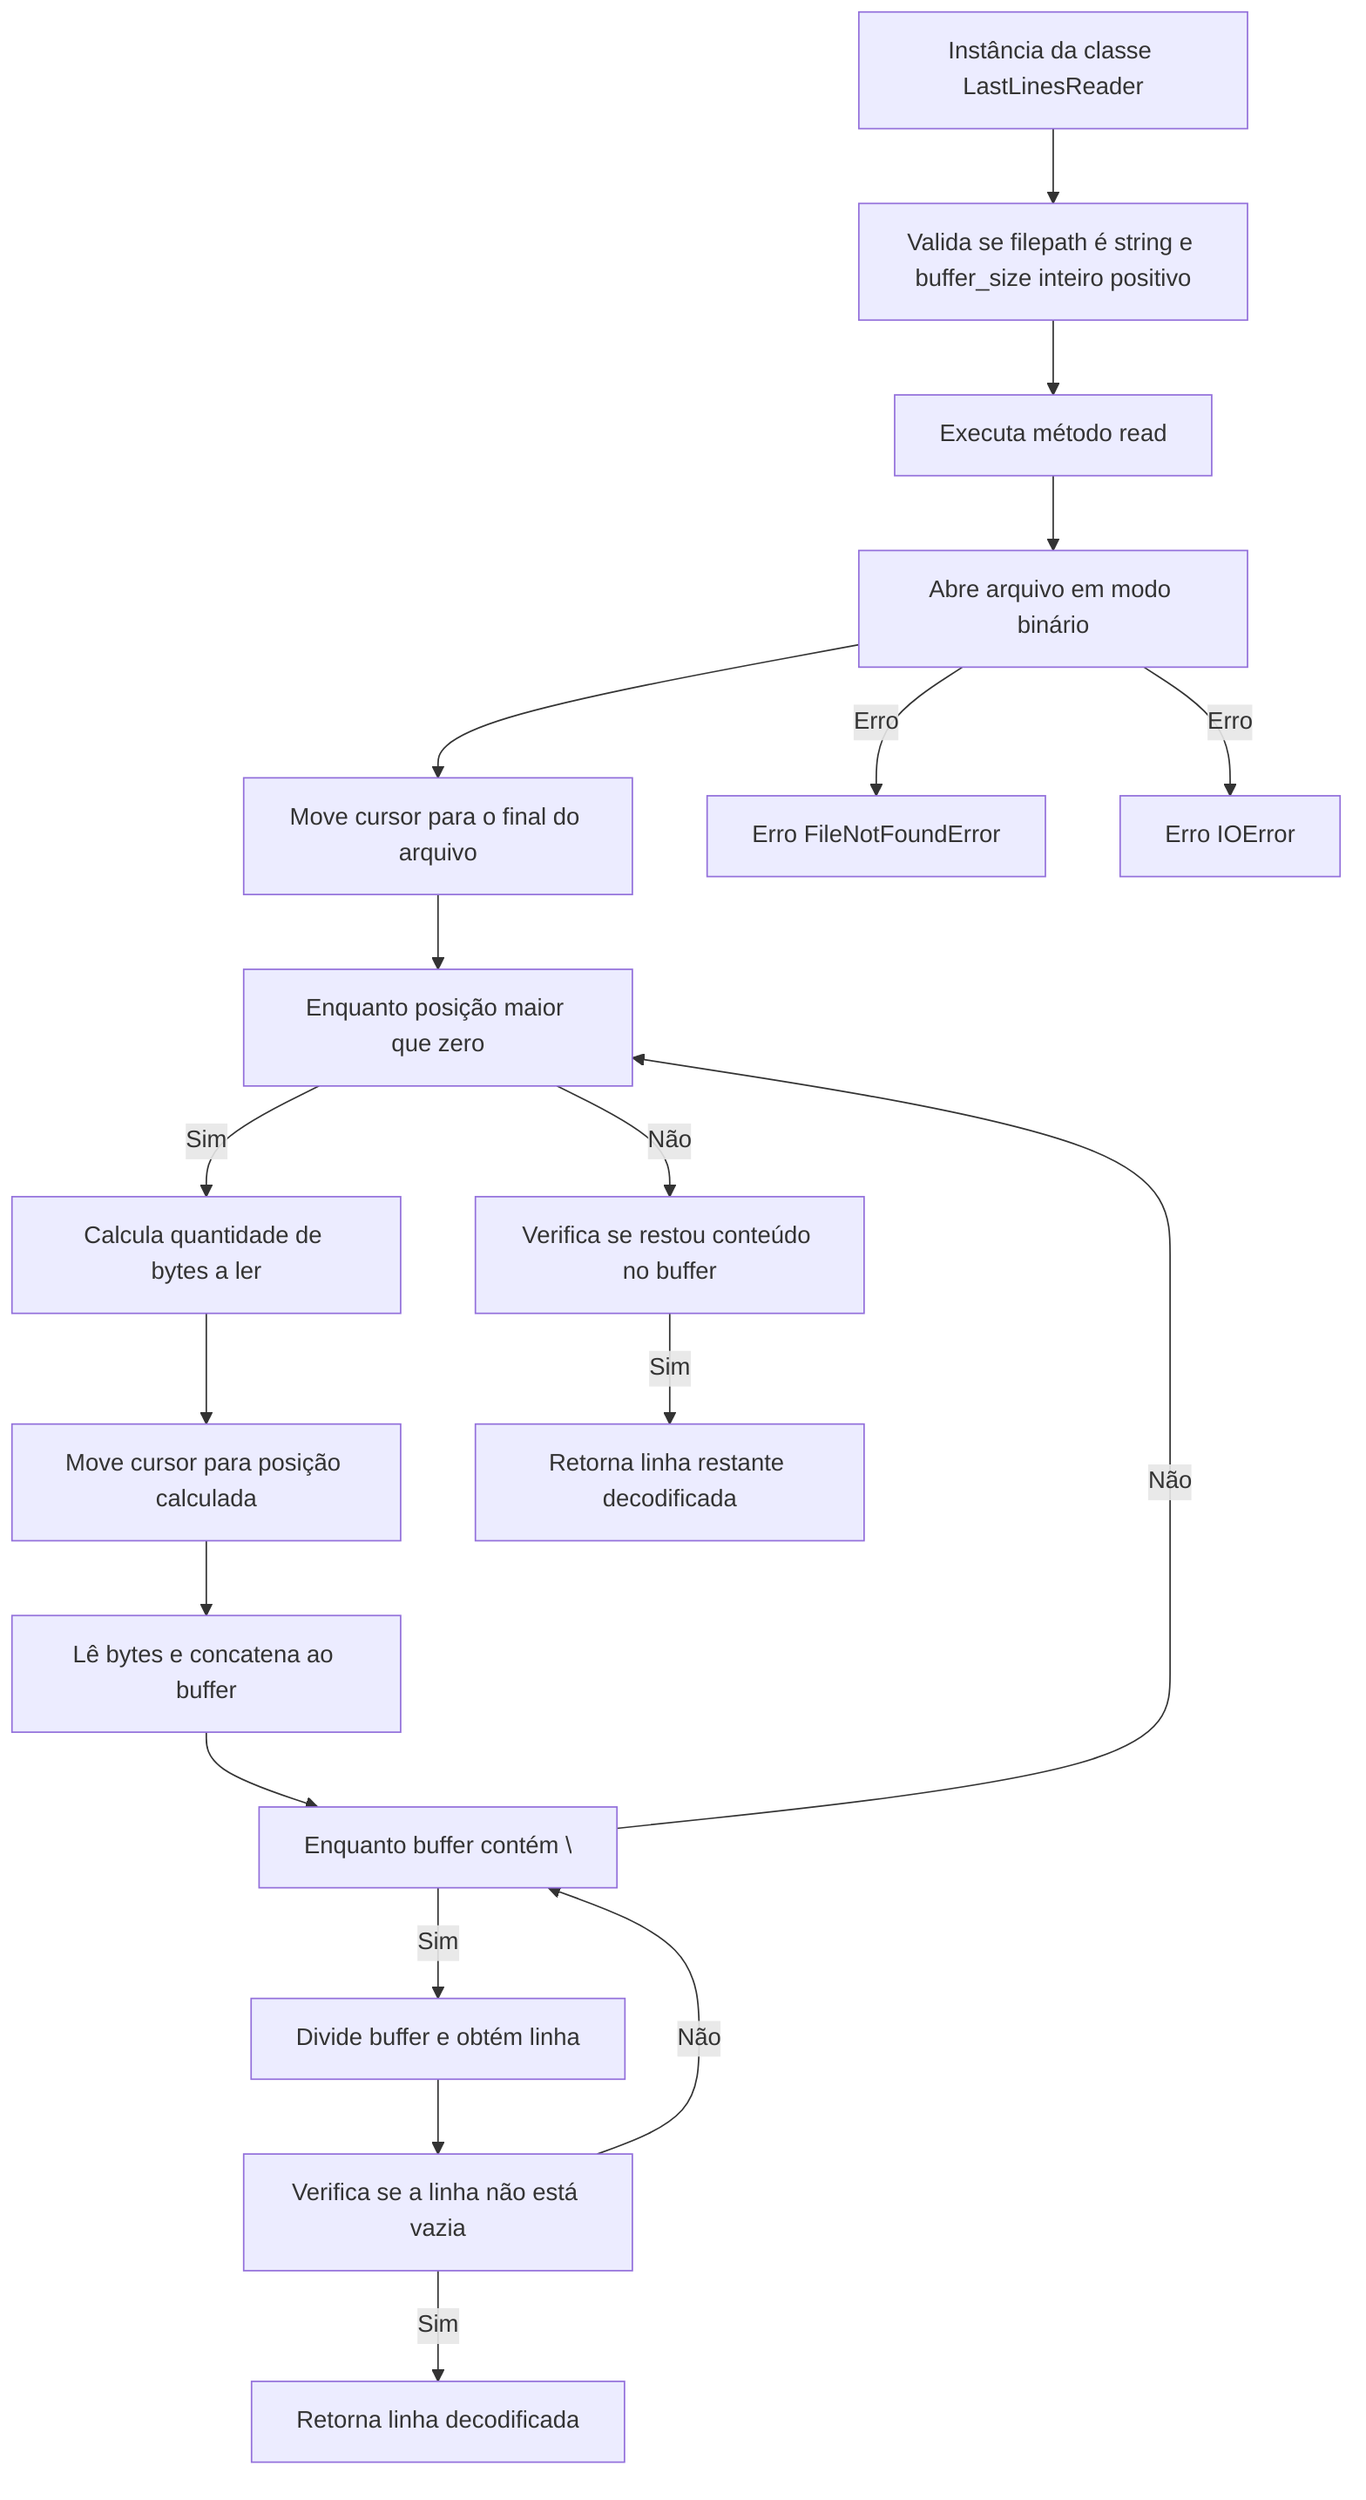 flowchart TD
    InstanciaLastLinesReader["Instância da classe LastLinesReader"]
    ValidarArgumentos["Valida se filepath é string e buffer_size inteiro positivo"]
    MetodoRead["Executa método read"]
    AbrirArquivo["Abre arquivo em modo binário"]
    PosicionaFinal["Move cursor para o final do arquivo"]
    EnquantoNaoInicio["Enquanto posição maior que zero"]
    CalculaReadSize["Calcula quantidade de bytes a ler"]
    MoveCursor["Move cursor para posição calculada"]
    LeBuffer["Lê bytes e concatena ao buffer"]
    EnquantoTemQuebraLinha["Enquanto buffer contém \\n"]
    DivideBuffer["Divide buffer e obtém linha"]
    VerificaLinhaVazia["Verifica se a linha não está vazia"]
    RetornaLinha["Retorna linha decodificada"]

    BufferRestante["Verifica se restou conteúdo no buffer"]
    RetornaBufferFinal["Retorna linha restante decodificada"]

    ErroArquivoNaoEncontrado["Erro FileNotFoundError"]
    ErroLeituraArquivo["Erro IOError"]

    InstanciaLastLinesReader --> ValidarArgumentos
    ValidarArgumentos --> MetodoRead
    MetodoRead --> AbrirArquivo
    AbrirArquivo --> PosicionaFinal
    PosicionaFinal --> EnquantoNaoInicio

    EnquantoNaoInicio -->|Sim| CalculaReadSize
    CalculaReadSize --> MoveCursor
    MoveCursor --> LeBuffer
    LeBuffer --> EnquantoTemQuebraLinha

    EnquantoTemQuebraLinha -->|Sim| DivideBuffer
    DivideBuffer --> VerificaLinhaVazia
    VerificaLinhaVazia -->|Sim| RetornaLinha
    VerificaLinhaVazia -->|Não| EnquantoTemQuebraLinha

    EnquantoTemQuebraLinha -->|Não| EnquantoNaoInicio

    EnquantoNaoInicio -->|Não| BufferRestante
    BufferRestante -->|Sim| RetornaBufferFinal

    AbrirArquivo -->|Erro| ErroArquivoNaoEncontrado
    AbrirArquivo -->|Erro| ErroLeituraArquivo